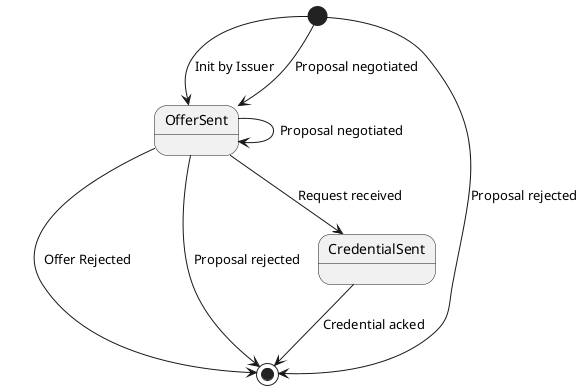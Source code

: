 @startuml

[*] --> OfferSent : Init by Issuer
[*] --> OfferSent : Proposal negotiated
OfferSent --> [*] : Offer Rejected
OfferSent --> [*] : Proposal rejected
OfferSent --> OfferSent : Proposal negotiated
OfferSent --> CredentialSent : Request received
CredentialSent --> [*] : Credential acked
[*] --> [*] : Proposal rejected

@enduml